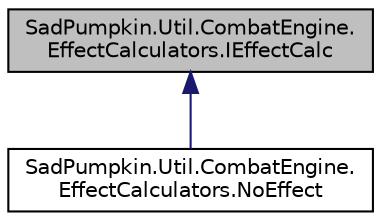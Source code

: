 digraph "SadPumpkin.Util.CombatEngine.EffectCalculators.IEffectCalc"
{
 // LATEX_PDF_SIZE
  edge [fontname="Helvetica",fontsize="10",labelfontname="Helvetica",labelfontsize="10"];
  node [fontname="Helvetica",fontsize="10",shape=record];
  Node1 [label="SadPumpkin.Util.CombatEngine.\lEffectCalculators.IEffectCalc",height=0.2,width=0.4,color="black", fillcolor="grey75", style="filled", fontcolor="black",tooltip="Interface defining the Effect of an Action."];
  Node1 -> Node2 [dir="back",color="midnightblue",fontsize="10",style="solid",fontname="Helvetica"];
  Node2 [label="SadPumpkin.Util.CombatEngine.\lEffectCalculators.NoEffect",height=0.2,width=0.4,color="black", fillcolor="white", style="filled",URL="$class_sad_pumpkin_1_1_util_1_1_combat_engine_1_1_effect_calculators_1_1_no_effect.html",tooltip="Implementation of Effect calculator with no Effect."];
}
